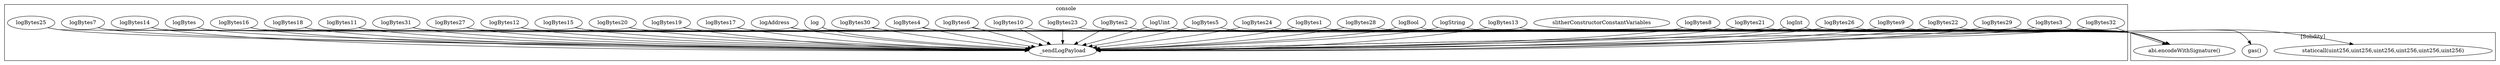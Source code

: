 strict digraph {
subgraph cluster_16510_console {
label = "console"
"16510__sendLogPayload" [label="_sendLogPayload"]
"16510_logBytes3" [label="logBytes3"]
"16510_logBytes29" [label="logBytes29"]
"16510_logBytes22" [label="logBytes22"]
"16510_logBytes9" [label="logBytes9"]
"16510_logBytes26" [label="logBytes26"]
"16510_logBytes" [label="logBytes"]
"16510_logBytes21" [label="logBytes21"]
"16510_logBytes8" [label="logBytes8"]
"16510_logBytes25" [label="logBytes25"]
"16510_slitherConstructorConstantVariables" [label="slitherConstructorConstantVariables"]
"16510_logBytes13" [label="logBytes13"]
"16510_logString" [label="logString"]
"16510_logBool" [label="logBool"]
"16510_logBytes28" [label="logBytes28"]
"16510_logBytes1" [label="logBytes1"]
"16510_logBytes24" [label="logBytes24"]
"16510_logBytes5" [label="logBytes5"]
"16510_logUint" [label="logUint"]
"16510_logBytes2" [label="logBytes2"]
"16510_logBytes23" [label="logBytes23"]
"16510_logBytes10" [label="logBytes10"]
"16510_logBytes6" [label="logBytes6"]
"16510_logBytes4" [label="logBytes4"]
"16510_logBytes30" [label="logBytes30"]
"16510_log" [label="log"]
"16510_logAddress" [label="logAddress"]
"16510_logBytes17" [label="logBytes17"]
"16510_logBytes19" [label="logBytes19"]
"16510_logBytes20" [label="logBytes20"]
"16510_logBytes15" [label="logBytes15"]
"16510_logBytes12" [label="logBytes12"]
"16510_logBytes27" [label="logBytes27"]
"16510_logBytes31" [label="logBytes31"]
"16510_logBytes11" [label="logBytes11"]
"16510_logBytes18" [label="logBytes18"]
"16510_logBytes16" [label="logBytes16"]
"16510_logInt" [label="logInt"]
"16510_logBytes14" [label="logBytes14"]
"16510_logBytes7" [label="logBytes7"]
"16510_logBytes32" [label="logBytes32"]
"16510_logBytes8" -> "16510__sendLogPayload"
"16510_logBool" -> "16510__sendLogPayload"
"16510_logBytes2" -> "16510__sendLogPayload"
"16510_logBytes21" -> "16510__sendLogPayload"
"16510_logBytes6" -> "16510__sendLogPayload"
"16510_logBytes28" -> "16510__sendLogPayload"
"16510_logBytes31" -> "16510__sendLogPayload"
"16510_logBytes" -> "16510__sendLogPayload"
"16510_logString" -> "16510__sendLogPayload"
"16510_logBytes4" -> "16510__sendLogPayload"
"16510_logBytes22" -> "16510__sendLogPayload"
"16510_logBytes23" -> "16510__sendLogPayload"
"16510_logAddress" -> "16510__sendLogPayload"
"16510_log" -> "16510__sendLogPayload"
"16510_logBytes32" -> "16510__sendLogPayload"
"16510_logBytes26" -> "16510__sendLogPayload"
"16510_logBytes30" -> "16510__sendLogPayload"
"16510_logBytes15" -> "16510__sendLogPayload"
"16510_logBytes27" -> "16510__sendLogPayload"
"16510_logBytes7" -> "16510__sendLogPayload"
"16510_logBytes20" -> "16510__sendLogPayload"
"16510_logBytes29" -> "16510__sendLogPayload"
"16510_logBytes10" -> "16510__sendLogPayload"
"16510_logBytes25" -> "16510__sendLogPayload"
"16510_logBytes9" -> "16510__sendLogPayload"
"16510_logBytes5" -> "16510__sendLogPayload"
"16510_logUint" -> "16510__sendLogPayload"
"16510_logBytes19" -> "16510__sendLogPayload"
"16510_logBytes13" -> "16510__sendLogPayload"
"16510_logBytes3" -> "16510__sendLogPayload"
"16510_logBytes16" -> "16510__sendLogPayload"
"16510_logInt" -> "16510__sendLogPayload"
"16510_logBytes11" -> "16510__sendLogPayload"
"16510_logBytes12" -> "16510__sendLogPayload"
"16510_logBytes17" -> "16510__sendLogPayload"
"16510_logBytes18" -> "16510__sendLogPayload"
"16510_logBytes24" -> "16510__sendLogPayload"
"16510_logBytes1" -> "16510__sendLogPayload"
"16510_logBytes14" -> "16510__sendLogPayload"
}subgraph cluster_solidity {
label = "[Solidity]"
"abi.encodeWithSignature()" 
"staticcall(uint256,uint256,uint256,uint256,uint256,uint256)" 
"gas()" 
"16510_logBytes" -> "abi.encodeWithSignature()"
"16510_logBytes14" -> "abi.encodeWithSignature()"
"16510_logBytes4" -> "abi.encodeWithSignature()"
"16510_logString" -> "abi.encodeWithSignature()"
"16510_logBytes19" -> "abi.encodeWithSignature()"
"16510_logBytes5" -> "abi.encodeWithSignature()"
"16510_logBytes31" -> "abi.encodeWithSignature()"
"16510_logBool" -> "abi.encodeWithSignature()"
"16510_logInt" -> "abi.encodeWithSignature()"
"16510_logBytes29" -> "abi.encodeWithSignature()"
"16510_logUint" -> "abi.encodeWithSignature()"
"16510_logBytes15" -> "abi.encodeWithSignature()"
"16510_logBytes10" -> "abi.encodeWithSignature()"
"16510_logBytes16" -> "abi.encodeWithSignature()"
"16510_logBytes6" -> "abi.encodeWithSignature()"
"16510_log" -> "abi.encodeWithSignature()"
"16510_logBytes23" -> "abi.encodeWithSignature()"
"16510_logBytes8" -> "abi.encodeWithSignature()"
"16510_logBytes13" -> "abi.encodeWithSignature()"
"16510_logBytes25" -> "abi.encodeWithSignature()"
"16510_logBytes18" -> "abi.encodeWithSignature()"
"16510_logBytes9" -> "abi.encodeWithSignature()"
"16510_logBytes17" -> "abi.encodeWithSignature()"
"16510_logBytes3" -> "abi.encodeWithSignature()"
"16510__sendLogPayload" -> "staticcall(uint256,uint256,uint256,uint256,uint256,uint256)"
"16510_logBytes20" -> "abi.encodeWithSignature()"
"16510__sendLogPayload" -> "gas()"
"16510_logAddress" -> "abi.encodeWithSignature()"
"16510_logBytes27" -> "abi.encodeWithSignature()"
"16510_logBytes24" -> "abi.encodeWithSignature()"
"16510_logBytes32" -> "abi.encodeWithSignature()"
"16510_logBytes11" -> "abi.encodeWithSignature()"
"16510_logBytes1" -> "abi.encodeWithSignature()"
"16510_logBytes12" -> "abi.encodeWithSignature()"
"16510_logBytes30" -> "abi.encodeWithSignature()"
"16510_logBytes21" -> "abi.encodeWithSignature()"
"16510_logBytes22" -> "abi.encodeWithSignature()"
"16510_logBytes28" -> "abi.encodeWithSignature()"
"16510_logBytes26" -> "abi.encodeWithSignature()"
"16510_logBytes2" -> "abi.encodeWithSignature()"
"16510_logBytes7" -> "abi.encodeWithSignature()"
}
}